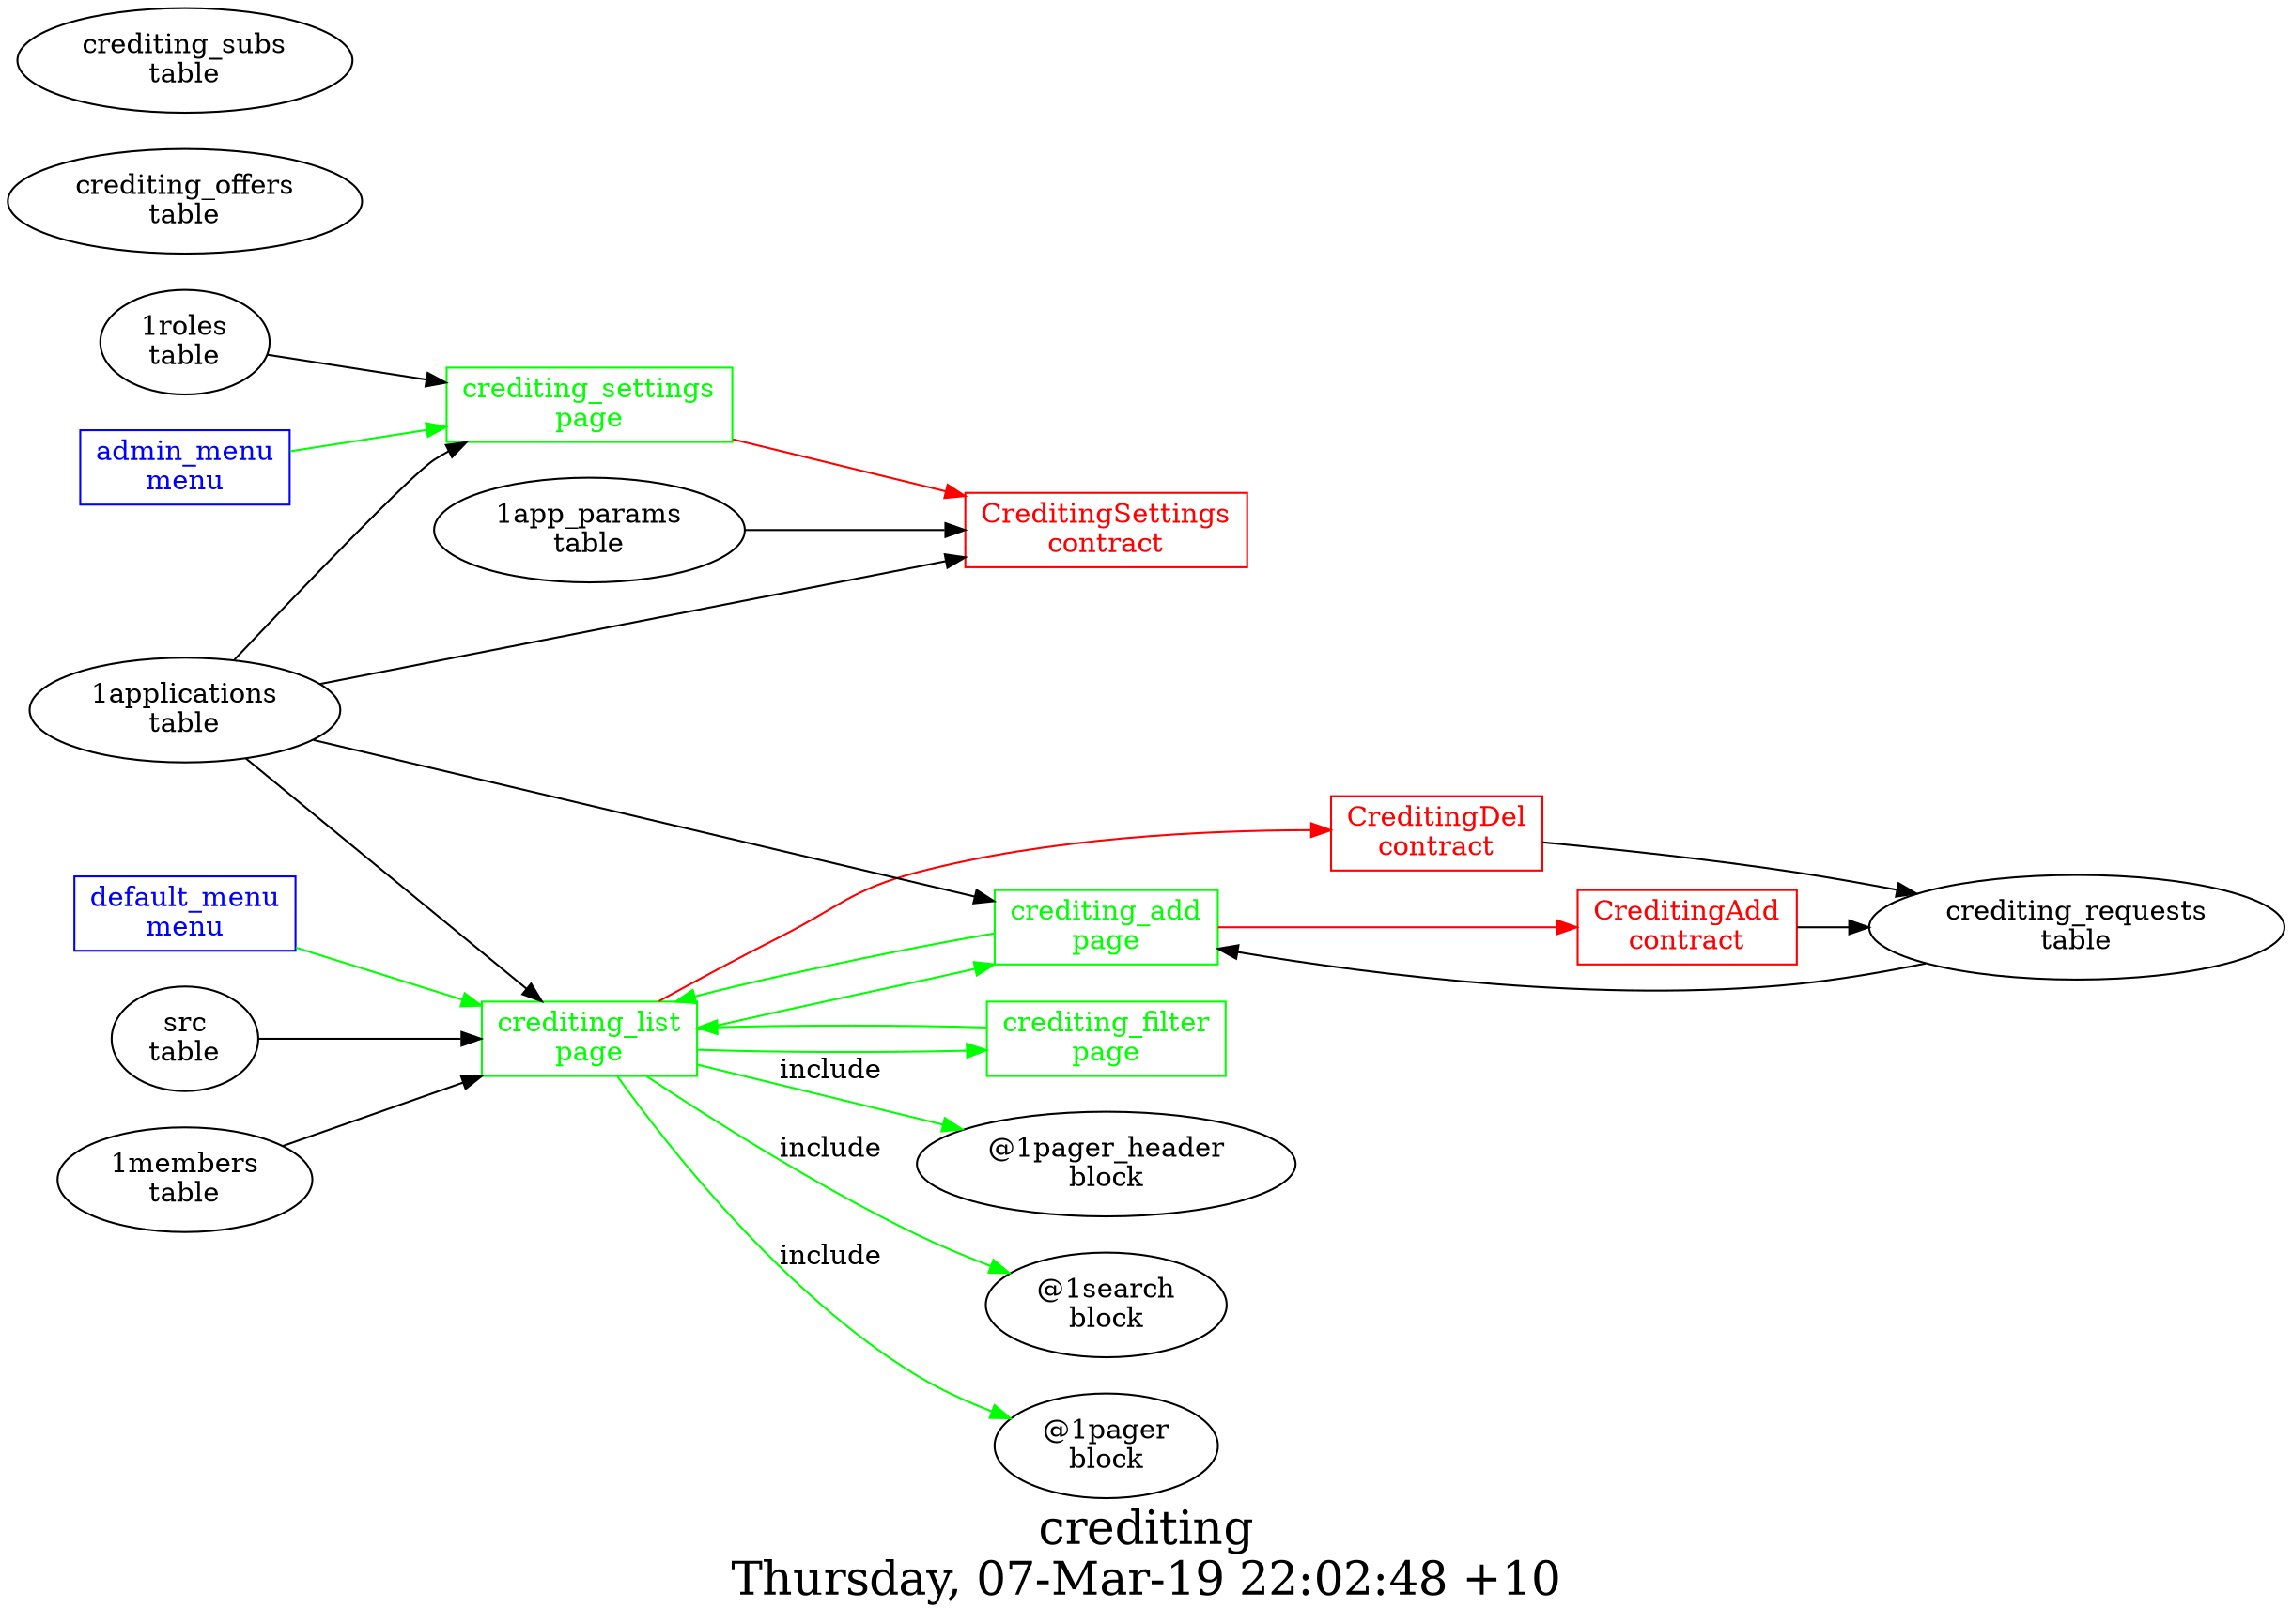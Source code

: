 digraph G {
fontsize="24";
label="сrediting\nThursday, 07-Mar-19 22:02:48 +10";
nojustify=true;
ordering=out;
rankdir=LR;
size="30";
"admin_menu\nmenu" -> "crediting_settings\npage"  [ color=green ]
"admin_menu\nmenu" [color=blue, fontcolor=blue, group=menus, shape=record];
"default_menu\nmenu" -> "crediting_list\npage"  [ color=green ]
"default_menu\nmenu" [color=blue, fontcolor=blue, group=menus, shape=record];
"crediting_add\npage" -> "CreditingAdd\ncontract"  [ color=red ]
"1applications\ntable" -> "crediting_add\npage"
"crediting_requests\ntable" -> "crediting_add\npage"
"crediting_add\npage" -> "crediting_list\npage"  [ color=green ]
"crediting_add\npage" [color=green, fontcolor=green, group=pages, shape=record];
"crediting_filter\npage" -> "crediting_list\npage"  [ color=green ]
"crediting_filter\npage" [color=green, fontcolor=green, group=pages, shape=record];
"crediting_list\npage" -> "CreditingDel\ncontract"  [ color=red ]
"1applications\ntable" -> "crediting_list\npage"
"src\ntable" -> "crediting_list\npage"
"1members\ntable" -> "crediting_list\npage"
"crediting_list\npage" -> "crediting_add\npage"  [ color=green ]
"crediting_list\npage" -> "crediting_filter\npage"  [ color=green ]
"crediting_list\npage" -> "@1pager_header\nblock"  [ color=green, label=include ]
"crediting_list\npage" -> "@1search\nblock"  [ color=green, label=include ]
"crediting_list\npage" -> "@1pager\nblock"  [ color=green, label=include ]
"crediting_list\npage" [color=green, fontcolor=green, group=pages, shape=record];
"crediting_settings\npage" -> "CreditingSettings\ncontract"  [ color=red ]
"1applications\ntable" -> "crediting_settings\npage"
"1roles\ntable" -> "crediting_settings\npage"
"crediting_settings\npage" [color=green, fontcolor=green, group=pages, shape=record];
"CreditingAdd\ncontract" -> "crediting_requests\ntable"  [ color="" ]
"CreditingAdd\ncontract" [color=red, fontcolor=red, group=contracts, shape=record];
"CreditingDel\ncontract" -> "crediting_requests\ntable"  [ color="" ]
"CreditingDel\ncontract" [color=red, fontcolor=red, group=contracts, shape=record];
"1app_params\ntable" -> "CreditingSettings\ncontract"
"1applications\ntable" -> "CreditingSettings\ncontract"
"CreditingSettings\ncontract" [color=red, fontcolor=red, group=contracts, shape=record];
"crediting_offers\ntable" [color="", fontcolor="", group=tables, shape=""];
"crediting_requests\ntable" [color="", fontcolor="", group=tables, shape=""];
"crediting_subs\ntable" [color="", fontcolor="", group=tables, shape=""];
}

